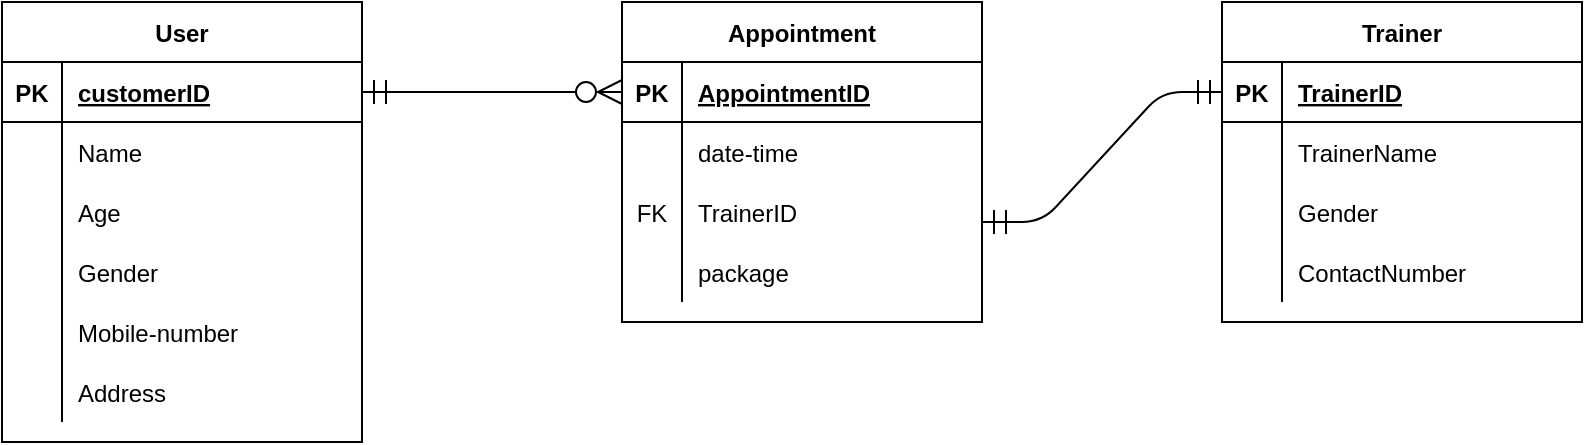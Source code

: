 <mxfile version="14.9.6" type="github">
  <diagram id="VqfFwKNrHKlWWVpaTt3_" name="Page-1">
    <mxGraphModel dx="1038" dy="547" grid="1" gridSize="10" guides="1" tooltips="1" connect="1" arrows="1" fold="1" page="1" pageScale="1" pageWidth="850" pageHeight="1100" math="0" shadow="0">
      <root>
        <mxCell id="0" />
        <mxCell id="1" parent="0" />
        <mxCell id="1_jUd6Ar1OpS5Io9dOAv-1" value="User" style="shape=table;startSize=30;container=1;collapsible=1;childLayout=tableLayout;fixedRows=1;rowLines=0;fontStyle=1;align=center;resizeLast=1;" vertex="1" parent="1">
          <mxGeometry x="70" y="100" width="180" height="220" as="geometry" />
        </mxCell>
        <mxCell id="1_jUd6Ar1OpS5Io9dOAv-2" value="" style="shape=partialRectangle;collapsible=0;dropTarget=0;pointerEvents=0;fillColor=none;top=0;left=0;bottom=1;right=0;points=[[0,0.5],[1,0.5]];portConstraint=eastwest;" vertex="1" parent="1_jUd6Ar1OpS5Io9dOAv-1">
          <mxGeometry y="30" width="180" height="30" as="geometry" />
        </mxCell>
        <mxCell id="1_jUd6Ar1OpS5Io9dOAv-3" value="PK" style="shape=partialRectangle;connectable=0;fillColor=none;top=0;left=0;bottom=0;right=0;fontStyle=1;overflow=hidden;" vertex="1" parent="1_jUd6Ar1OpS5Io9dOAv-2">
          <mxGeometry width="30" height="30" as="geometry" />
        </mxCell>
        <mxCell id="1_jUd6Ar1OpS5Io9dOAv-4" value="customerID" style="shape=partialRectangle;connectable=0;fillColor=none;top=0;left=0;bottom=0;right=0;align=left;spacingLeft=6;fontStyle=5;overflow=hidden;" vertex="1" parent="1_jUd6Ar1OpS5Io9dOAv-2">
          <mxGeometry x="30" width="150" height="30" as="geometry" />
        </mxCell>
        <mxCell id="1_jUd6Ar1OpS5Io9dOAv-5" value="" style="shape=partialRectangle;collapsible=0;dropTarget=0;pointerEvents=0;fillColor=none;top=0;left=0;bottom=0;right=0;points=[[0,0.5],[1,0.5]];portConstraint=eastwest;" vertex="1" parent="1_jUd6Ar1OpS5Io9dOAv-1">
          <mxGeometry y="60" width="180" height="30" as="geometry" />
        </mxCell>
        <mxCell id="1_jUd6Ar1OpS5Io9dOAv-6" value="" style="shape=partialRectangle;connectable=0;fillColor=none;top=0;left=0;bottom=0;right=0;editable=1;overflow=hidden;" vertex="1" parent="1_jUd6Ar1OpS5Io9dOAv-5">
          <mxGeometry width="30" height="30" as="geometry" />
        </mxCell>
        <mxCell id="1_jUd6Ar1OpS5Io9dOAv-7" value="Name    " style="shape=partialRectangle;connectable=0;fillColor=none;top=0;left=0;bottom=0;right=0;align=left;spacingLeft=6;overflow=hidden;" vertex="1" parent="1_jUd6Ar1OpS5Io9dOAv-5">
          <mxGeometry x="30" width="150" height="30" as="geometry" />
        </mxCell>
        <mxCell id="1_jUd6Ar1OpS5Io9dOAv-8" value="" style="shape=partialRectangle;collapsible=0;dropTarget=0;pointerEvents=0;fillColor=none;top=0;left=0;bottom=0;right=0;points=[[0,0.5],[1,0.5]];portConstraint=eastwest;" vertex="1" parent="1_jUd6Ar1OpS5Io9dOAv-1">
          <mxGeometry y="90" width="180" height="30" as="geometry" />
        </mxCell>
        <mxCell id="1_jUd6Ar1OpS5Io9dOAv-9" value="" style="shape=partialRectangle;connectable=0;fillColor=none;top=0;left=0;bottom=0;right=0;editable=1;overflow=hidden;" vertex="1" parent="1_jUd6Ar1OpS5Io9dOAv-8">
          <mxGeometry width="30" height="30" as="geometry" />
        </mxCell>
        <mxCell id="1_jUd6Ar1OpS5Io9dOAv-10" value="Age" style="shape=partialRectangle;connectable=0;fillColor=none;top=0;left=0;bottom=0;right=0;align=left;spacingLeft=6;overflow=hidden;" vertex="1" parent="1_jUd6Ar1OpS5Io9dOAv-8">
          <mxGeometry x="30" width="150" height="30" as="geometry" />
        </mxCell>
        <mxCell id="1_jUd6Ar1OpS5Io9dOAv-11" value="" style="shape=partialRectangle;collapsible=0;dropTarget=0;pointerEvents=0;fillColor=none;top=0;left=0;bottom=0;right=0;points=[[0,0.5],[1,0.5]];portConstraint=eastwest;" vertex="1" parent="1_jUd6Ar1OpS5Io9dOAv-1">
          <mxGeometry y="120" width="180" height="30" as="geometry" />
        </mxCell>
        <mxCell id="1_jUd6Ar1OpS5Io9dOAv-12" value="" style="shape=partialRectangle;connectable=0;fillColor=none;top=0;left=0;bottom=0;right=0;editable=1;overflow=hidden;" vertex="1" parent="1_jUd6Ar1OpS5Io9dOAv-11">
          <mxGeometry width="30" height="30" as="geometry" />
        </mxCell>
        <mxCell id="1_jUd6Ar1OpS5Io9dOAv-13" value="Gender" style="shape=partialRectangle;connectable=0;fillColor=none;top=0;left=0;bottom=0;right=0;align=left;spacingLeft=6;overflow=hidden;" vertex="1" parent="1_jUd6Ar1OpS5Io9dOAv-11">
          <mxGeometry x="30" width="150" height="30" as="geometry" />
        </mxCell>
        <mxCell id="1_jUd6Ar1OpS5Io9dOAv-14" value="" style="shape=partialRectangle;collapsible=0;dropTarget=0;pointerEvents=0;fillColor=none;top=0;left=0;bottom=0;right=0;points=[[0,0.5],[1,0.5]];portConstraint=eastwest;" vertex="1" parent="1_jUd6Ar1OpS5Io9dOAv-1">
          <mxGeometry y="150" width="180" height="30" as="geometry" />
        </mxCell>
        <mxCell id="1_jUd6Ar1OpS5Io9dOAv-15" value="" style="shape=partialRectangle;connectable=0;fillColor=none;top=0;left=0;bottom=0;right=0;editable=1;overflow=hidden;" vertex="1" parent="1_jUd6Ar1OpS5Io9dOAv-14">
          <mxGeometry width="30" height="30" as="geometry" />
        </mxCell>
        <mxCell id="1_jUd6Ar1OpS5Io9dOAv-16" value="Mobile-number" style="shape=partialRectangle;connectable=0;fillColor=none;top=0;left=0;bottom=0;right=0;align=left;spacingLeft=6;overflow=hidden;" vertex="1" parent="1_jUd6Ar1OpS5Io9dOAv-14">
          <mxGeometry x="30" width="150" height="30" as="geometry" />
        </mxCell>
        <mxCell id="1_jUd6Ar1OpS5Io9dOAv-33" value="" style="shape=partialRectangle;collapsible=0;dropTarget=0;pointerEvents=0;fillColor=none;top=0;left=0;bottom=0;right=0;points=[[0,0.5],[1,0.5]];portConstraint=eastwest;" vertex="1" parent="1_jUd6Ar1OpS5Io9dOAv-1">
          <mxGeometry y="180" width="180" height="30" as="geometry" />
        </mxCell>
        <mxCell id="1_jUd6Ar1OpS5Io9dOAv-34" value="" style="shape=partialRectangle;connectable=0;fillColor=none;top=0;left=0;bottom=0;right=0;editable=1;overflow=hidden;" vertex="1" parent="1_jUd6Ar1OpS5Io9dOAv-33">
          <mxGeometry width="30" height="30" as="geometry" />
        </mxCell>
        <mxCell id="1_jUd6Ar1OpS5Io9dOAv-35" value="Address" style="shape=partialRectangle;connectable=0;fillColor=none;top=0;left=0;bottom=0;right=0;align=left;spacingLeft=6;overflow=hidden;" vertex="1" parent="1_jUd6Ar1OpS5Io9dOAv-33">
          <mxGeometry x="30" width="150" height="30" as="geometry" />
        </mxCell>
        <mxCell id="1_jUd6Ar1OpS5Io9dOAv-36" value="Appointment" style="shape=table;startSize=30;container=1;collapsible=1;childLayout=tableLayout;fixedRows=1;rowLines=0;fontStyle=1;align=center;resizeLast=1;" vertex="1" parent="1">
          <mxGeometry x="380" y="100" width="180" height="160" as="geometry" />
        </mxCell>
        <mxCell id="1_jUd6Ar1OpS5Io9dOAv-37" value="" style="shape=partialRectangle;collapsible=0;dropTarget=0;pointerEvents=0;fillColor=none;top=0;left=0;bottom=1;right=0;points=[[0,0.5],[1,0.5]];portConstraint=eastwest;" vertex="1" parent="1_jUd6Ar1OpS5Io9dOAv-36">
          <mxGeometry y="30" width="180" height="30" as="geometry" />
        </mxCell>
        <mxCell id="1_jUd6Ar1OpS5Io9dOAv-38" value="PK" style="shape=partialRectangle;connectable=0;fillColor=none;top=0;left=0;bottom=0;right=0;fontStyle=1;overflow=hidden;" vertex="1" parent="1_jUd6Ar1OpS5Io9dOAv-37">
          <mxGeometry width="30" height="30" as="geometry" />
        </mxCell>
        <mxCell id="1_jUd6Ar1OpS5Io9dOAv-39" value="AppointmentID" style="shape=partialRectangle;connectable=0;fillColor=none;top=0;left=0;bottom=0;right=0;align=left;spacingLeft=6;fontStyle=5;overflow=hidden;" vertex="1" parent="1_jUd6Ar1OpS5Io9dOAv-37">
          <mxGeometry x="30" width="150" height="30" as="geometry" />
        </mxCell>
        <mxCell id="1_jUd6Ar1OpS5Io9dOAv-40" value="" style="shape=partialRectangle;collapsible=0;dropTarget=0;pointerEvents=0;fillColor=none;top=0;left=0;bottom=0;right=0;points=[[0,0.5],[1,0.5]];portConstraint=eastwest;" vertex="1" parent="1_jUd6Ar1OpS5Io9dOAv-36">
          <mxGeometry y="60" width="180" height="30" as="geometry" />
        </mxCell>
        <mxCell id="1_jUd6Ar1OpS5Io9dOAv-41" value="" style="shape=partialRectangle;connectable=0;fillColor=none;top=0;left=0;bottom=0;right=0;editable=1;overflow=hidden;" vertex="1" parent="1_jUd6Ar1OpS5Io9dOAv-40">
          <mxGeometry width="30" height="30" as="geometry" />
        </mxCell>
        <mxCell id="1_jUd6Ar1OpS5Io9dOAv-42" value="date-time" style="shape=partialRectangle;connectable=0;fillColor=none;top=0;left=0;bottom=0;right=0;align=left;spacingLeft=6;overflow=hidden;" vertex="1" parent="1_jUd6Ar1OpS5Io9dOAv-40">
          <mxGeometry x="30" width="150" height="30" as="geometry" />
        </mxCell>
        <mxCell id="1_jUd6Ar1OpS5Io9dOAv-43" value="" style="shape=partialRectangle;collapsible=0;dropTarget=0;pointerEvents=0;fillColor=none;top=0;left=0;bottom=0;right=0;points=[[0,0.5],[1,0.5]];portConstraint=eastwest;" vertex="1" parent="1_jUd6Ar1OpS5Io9dOAv-36">
          <mxGeometry y="90" width="180" height="30" as="geometry" />
        </mxCell>
        <mxCell id="1_jUd6Ar1OpS5Io9dOAv-44" value="FK" style="shape=partialRectangle;connectable=0;fillColor=none;top=0;left=0;bottom=0;right=0;editable=1;overflow=hidden;" vertex="1" parent="1_jUd6Ar1OpS5Io9dOAv-43">
          <mxGeometry width="30" height="30" as="geometry" />
        </mxCell>
        <mxCell id="1_jUd6Ar1OpS5Io9dOAv-45" value="TrainerID" style="shape=partialRectangle;connectable=0;fillColor=none;top=0;left=0;bottom=0;right=0;align=left;spacingLeft=6;overflow=hidden;" vertex="1" parent="1_jUd6Ar1OpS5Io9dOAv-43">
          <mxGeometry x="30" width="150" height="30" as="geometry" />
        </mxCell>
        <mxCell id="1_jUd6Ar1OpS5Io9dOAv-46" value="" style="shape=partialRectangle;collapsible=0;dropTarget=0;pointerEvents=0;fillColor=none;top=0;left=0;bottom=0;right=0;points=[[0,0.5],[1,0.5]];portConstraint=eastwest;" vertex="1" parent="1_jUd6Ar1OpS5Io9dOAv-36">
          <mxGeometry y="120" width="180" height="30" as="geometry" />
        </mxCell>
        <mxCell id="1_jUd6Ar1OpS5Io9dOAv-47" value="" style="shape=partialRectangle;connectable=0;fillColor=none;top=0;left=0;bottom=0;right=0;editable=1;overflow=hidden;" vertex="1" parent="1_jUd6Ar1OpS5Io9dOAv-46">
          <mxGeometry width="30" height="30" as="geometry" />
        </mxCell>
        <mxCell id="1_jUd6Ar1OpS5Io9dOAv-48" value="package" style="shape=partialRectangle;connectable=0;fillColor=none;top=0;left=0;bottom=0;right=0;align=left;spacingLeft=6;overflow=hidden;" vertex="1" parent="1_jUd6Ar1OpS5Io9dOAv-46">
          <mxGeometry x="30" width="150" height="30" as="geometry" />
        </mxCell>
        <mxCell id="1_jUd6Ar1OpS5Io9dOAv-49" value="Trainer" style="shape=table;startSize=30;container=1;collapsible=1;childLayout=tableLayout;fixedRows=1;rowLines=0;fontStyle=1;align=center;resizeLast=1;" vertex="1" parent="1">
          <mxGeometry x="680" y="100" width="180" height="160" as="geometry" />
        </mxCell>
        <mxCell id="1_jUd6Ar1OpS5Io9dOAv-50" value="" style="shape=partialRectangle;collapsible=0;dropTarget=0;pointerEvents=0;fillColor=none;top=0;left=0;bottom=1;right=0;points=[[0,0.5],[1,0.5]];portConstraint=eastwest;" vertex="1" parent="1_jUd6Ar1OpS5Io9dOAv-49">
          <mxGeometry y="30" width="180" height="30" as="geometry" />
        </mxCell>
        <mxCell id="1_jUd6Ar1OpS5Io9dOAv-51" value="PK" style="shape=partialRectangle;connectable=0;fillColor=none;top=0;left=0;bottom=0;right=0;fontStyle=1;overflow=hidden;" vertex="1" parent="1_jUd6Ar1OpS5Io9dOAv-50">
          <mxGeometry width="30" height="30" as="geometry" />
        </mxCell>
        <mxCell id="1_jUd6Ar1OpS5Io9dOAv-52" value="TrainerID" style="shape=partialRectangle;connectable=0;fillColor=none;top=0;left=0;bottom=0;right=0;align=left;spacingLeft=6;fontStyle=5;overflow=hidden;" vertex="1" parent="1_jUd6Ar1OpS5Io9dOAv-50">
          <mxGeometry x="30" width="150" height="30" as="geometry" />
        </mxCell>
        <mxCell id="1_jUd6Ar1OpS5Io9dOAv-53" value="" style="shape=partialRectangle;collapsible=0;dropTarget=0;pointerEvents=0;fillColor=none;top=0;left=0;bottom=0;right=0;points=[[0,0.5],[1,0.5]];portConstraint=eastwest;" vertex="1" parent="1_jUd6Ar1OpS5Io9dOAv-49">
          <mxGeometry y="60" width="180" height="30" as="geometry" />
        </mxCell>
        <mxCell id="1_jUd6Ar1OpS5Io9dOAv-54" value="" style="shape=partialRectangle;connectable=0;fillColor=none;top=0;left=0;bottom=0;right=0;editable=1;overflow=hidden;" vertex="1" parent="1_jUd6Ar1OpS5Io9dOAv-53">
          <mxGeometry width="30" height="30" as="geometry" />
        </mxCell>
        <mxCell id="1_jUd6Ar1OpS5Io9dOAv-55" value="TrainerName" style="shape=partialRectangle;connectable=0;fillColor=none;top=0;left=0;bottom=0;right=0;align=left;spacingLeft=6;overflow=hidden;" vertex="1" parent="1_jUd6Ar1OpS5Io9dOAv-53">
          <mxGeometry x="30" width="150" height="30" as="geometry" />
        </mxCell>
        <mxCell id="1_jUd6Ar1OpS5Io9dOAv-56" value="" style="shape=partialRectangle;collapsible=0;dropTarget=0;pointerEvents=0;fillColor=none;top=0;left=0;bottom=0;right=0;points=[[0,0.5],[1,0.5]];portConstraint=eastwest;" vertex="1" parent="1_jUd6Ar1OpS5Io9dOAv-49">
          <mxGeometry y="90" width="180" height="30" as="geometry" />
        </mxCell>
        <mxCell id="1_jUd6Ar1OpS5Io9dOAv-57" value="" style="shape=partialRectangle;connectable=0;fillColor=none;top=0;left=0;bottom=0;right=0;editable=1;overflow=hidden;" vertex="1" parent="1_jUd6Ar1OpS5Io9dOAv-56">
          <mxGeometry width="30" height="30" as="geometry" />
        </mxCell>
        <mxCell id="1_jUd6Ar1OpS5Io9dOAv-58" value="Gender" style="shape=partialRectangle;connectable=0;fillColor=none;top=0;left=0;bottom=0;right=0;align=left;spacingLeft=6;overflow=hidden;" vertex="1" parent="1_jUd6Ar1OpS5Io9dOAv-56">
          <mxGeometry x="30" width="150" height="30" as="geometry" />
        </mxCell>
        <mxCell id="1_jUd6Ar1OpS5Io9dOAv-59" value="" style="shape=partialRectangle;collapsible=0;dropTarget=0;pointerEvents=0;fillColor=none;top=0;left=0;bottom=0;right=0;points=[[0,0.5],[1,0.5]];portConstraint=eastwest;" vertex="1" parent="1_jUd6Ar1OpS5Io9dOAv-49">
          <mxGeometry y="120" width="180" height="30" as="geometry" />
        </mxCell>
        <mxCell id="1_jUd6Ar1OpS5Io9dOAv-60" value="" style="shape=partialRectangle;connectable=0;fillColor=none;top=0;left=0;bottom=0;right=0;editable=1;overflow=hidden;" vertex="1" parent="1_jUd6Ar1OpS5Io9dOAv-59">
          <mxGeometry width="30" height="30" as="geometry" />
        </mxCell>
        <mxCell id="1_jUd6Ar1OpS5Io9dOAv-61" value="ContactNumber" style="shape=partialRectangle;connectable=0;fillColor=none;top=0;left=0;bottom=0;right=0;align=left;spacingLeft=6;overflow=hidden;" vertex="1" parent="1_jUd6Ar1OpS5Io9dOAv-59">
          <mxGeometry x="30" width="150" height="30" as="geometry" />
        </mxCell>
        <mxCell id="1_jUd6Ar1OpS5Io9dOAv-75" value="" style="edgeStyle=entityRelationEdgeStyle;fontSize=12;html=1;endArrow=ERzeroToMany;startArrow=ERmandOne;exitX=1;exitY=0.5;exitDx=0;exitDy=0;entryX=0;entryY=0.5;entryDx=0;entryDy=0;endSize=10;startSize=10;" edge="1" parent="1" source="1_jUd6Ar1OpS5Io9dOAv-2" target="1_jUd6Ar1OpS5Io9dOAv-37">
          <mxGeometry width="100" height="100" relative="1" as="geometry">
            <mxPoint x="370" y="330" as="sourcePoint" />
            <mxPoint x="470" y="230" as="targetPoint" />
          </mxGeometry>
        </mxCell>
        <mxCell id="1_jUd6Ar1OpS5Io9dOAv-76" value="" style="edgeStyle=entityRelationEdgeStyle;fontSize=12;html=1;endArrow=ERmandOne;startArrow=ERmandOne;startSize=10;endSize=10;entryX=0;entryY=0.5;entryDx=0;entryDy=0;" edge="1" parent="1" target="1_jUd6Ar1OpS5Io9dOAv-50">
          <mxGeometry width="100" height="100" relative="1" as="geometry">
            <mxPoint x="560" y="210" as="sourcePoint" />
            <mxPoint x="470" y="230" as="targetPoint" />
          </mxGeometry>
        </mxCell>
      </root>
    </mxGraphModel>
  </diagram>
</mxfile>
